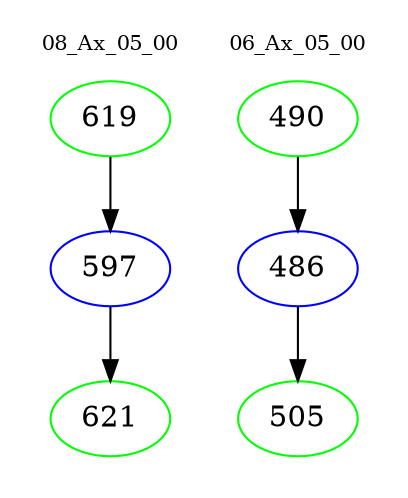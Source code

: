 digraph{
subgraph cluster_0 {
color = white
label = "08_Ax_05_00";
fontsize=10;
T0_619 [label="619", color="green"]
T0_619 -> T0_597 [color="black"]
T0_597 [label="597", color="blue"]
T0_597 -> T0_621 [color="black"]
T0_621 [label="621", color="green"]
}
subgraph cluster_1 {
color = white
label = "06_Ax_05_00";
fontsize=10;
T1_490 [label="490", color="green"]
T1_490 -> T1_486 [color="black"]
T1_486 [label="486", color="blue"]
T1_486 -> T1_505 [color="black"]
T1_505 [label="505", color="green"]
}
}
